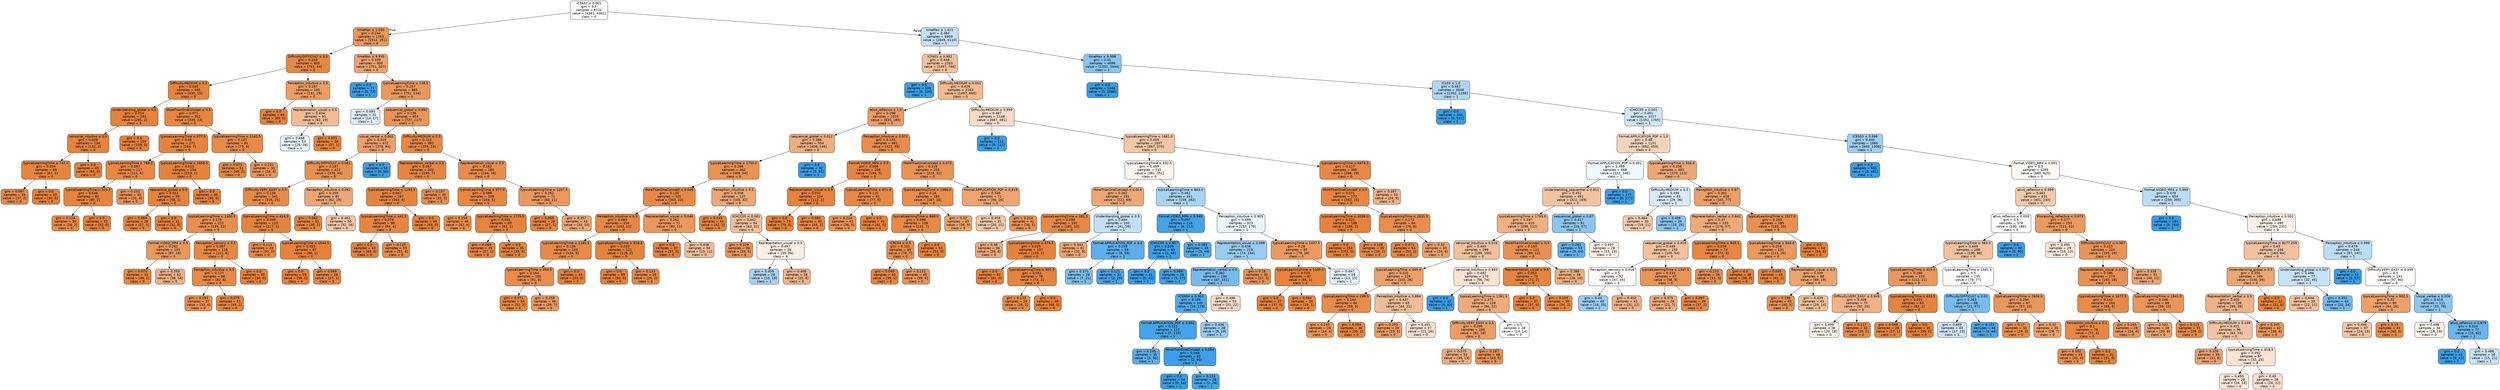 digraph Tree {
node [shape=box, style="filled, rounded", color="black", fontname=helvetica] ;
edge [fontname=helvetica] ;
0 [label=<ICFA02 &le; 0.001<br/>gini = 0.5<br/>samples = 8722<br/>value = [4361, 4361]<br/>class = 0>, fillcolor="#e5813900"] ;
1 [label=<timeMax &le; 1.032<br/>gini = 0.244<br/>samples = 1763<br/>value = [1512, 251]<br/>class = 0>, fillcolor="#e58139d5"] ;
0 -> 1 [labeldistance=2.5, labelangle=45, headlabel="True"] ;
2 [label=<Difficulty.DIFFICULT &le; 0.5<br/>gini = 0.103<br/>samples = 805<br/>value = [761, 44]<br/>class = 0>, fillcolor="#e58139f0"] ;
1 -> 2 ;
3 [label=<Difficulty.MEDIUM &le; 0.5<br/>gini = 0.045<br/>samples = 645<br/>value = [630, 15]<br/>class = 0>, fillcolor="#e58139f9"] ;
2 -> 3 ;
4 [label=<Understanding_global &le; 0.5<br/>gini = 0.014<br/>samples = 293<br/>value = [291, 2]<br/>class = 0>, fillcolor="#e58139fd"] ;
3 -> 4 ;
5 [label=<sensorial_intuitivo &le; 0.5<br/>gini = 0.029<br/>samples = 134<br/>value = [132, 2]<br/>class = 0>, fillcolor="#e58139fb"] ;
4 -> 5 ;
6 [label=<typicalLearningTime &le; 747.0<br/>gini = 0.056<br/>samples = 69<br/>value = [67, 2]<br/>class = 0>, fillcolor="#e58139f7"] ;
5 -> 6 ;
7 [label=<gini = 0.097<br/>samples = 39<br/>value = [37, 2]<br/>class = 0>, fillcolor="#e58139f1"] ;
6 -> 7 ;
8 [label=<gini = 0.0<br/>samples = 30<br/>value = [30, 0]<br/>class = 0>, fillcolor="#e58139ff"] ;
6 -> 8 ;
9 [label=<gini = 0.0<br/>samples = 65<br/>value = [65, 0]<br/>class = 0>, fillcolor="#e58139ff"] ;
5 -> 9 ;
10 [label=<gini = 0.0<br/>samples = 159<br/>value = [159, 0]<br/>class = 0>, fillcolor="#e58139ff"] ;
4 -> 10 ;
11 [label=<MoreThanOneConcept &le; 0.5<br/>gini = 0.071<br/>samples = 352<br/>value = [339, 13]<br/>class = 0>, fillcolor="#e58139f5"] ;
3 -> 11 ;
12 [label=<typicalLearningTime &le; 977.5<br/>gini = 0.05<br/>samples = 271<br/>value = [264, 7]<br/>class = 0>, fillcolor="#e58139f8"] ;
11 -> 12 ;
13 [label=<typicalLearningTime &le; 789.0<br/>gini = 0.097<br/>samples = 117<br/>value = [111, 6]<br/>class = 0>, fillcolor="#e58139f1"] ;
12 -> 13 ;
14 [label=<typicalLearningTime &le; 319.5<br/>gini = 0.048<br/>samples = 82<br/>value = [80, 2]<br/>class = 0>, fillcolor="#e58139f9"] ;
13 -> 14 ;
15 [label=<gini = 0.124<br/>samples = 30<br/>value = [28, 2]<br/>class = 0>, fillcolor="#e58139ed"] ;
14 -> 15 ;
16 [label=<gini = 0.0<br/>samples = 52<br/>value = [52, 0]<br/>class = 0>, fillcolor="#e58139ff"] ;
14 -> 16 ;
17 [label=<gini = 0.202<br/>samples = 35<br/>value = [31, 4]<br/>class = 0>, fillcolor="#e58139de"] ;
13 -> 17 ;
18 [label=<typicalLearningTime &le; 1659.5<br/>gini = 0.013<br/>samples = 154<br/>value = [153, 1]<br/>class = 0>, fillcolor="#e58139fd"] ;
12 -> 18 ;
19 [label=<sequencial_global &le; 0.5<br/>gini = 0.033<br/>samples = 59<br/>value = [58, 1]<br/>class = 0>, fillcolor="#e58139fb"] ;
18 -> 19 ;
20 [label=<gini = 0.069<br/>samples = 28<br/>value = [27, 1]<br/>class = 0>, fillcolor="#e58139f6"] ;
19 -> 20 ;
21 [label=<gini = 0.0<br/>samples = 31<br/>value = [31, 0]<br/>class = 0>, fillcolor="#e58139ff"] ;
19 -> 21 ;
22 [label=<gini = 0.0<br/>samples = 95<br/>value = [95, 0]<br/>class = 0>, fillcolor="#e58139ff"] ;
18 -> 22 ;
23 [label=<typicalLearningTime &le; 2162.5<br/>gini = 0.137<br/>samples = 81<br/>value = [75, 6]<br/>class = 0>, fillcolor="#e58139eb"] ;
11 -> 23 ;
24 [label=<gini = 0.075<br/>samples = 51<br/>value = [49, 2]<br/>class = 0>, fillcolor="#e58139f5"] ;
23 -> 24 ;
25 [label=<gini = 0.231<br/>samples = 30<br/>value = [26, 4]<br/>class = 0>, fillcolor="#e58139d8"] ;
23 -> 25 ;
26 [label=<Perception_intuitive &le; 0.5<br/>gini = 0.297<br/>samples = 160<br/>value = [131, 29]<br/>class = 0>, fillcolor="#e58139c7"] ;
2 -> 26 ;
27 [label=<gini = 0.0<br/>samples = 69<br/>value = [69, 0]<br/>class = 0>, fillcolor="#e58139ff"] ;
26 -> 27 ;
28 [label=<Representation_visual &le; 0.5<br/>gini = 0.434<br/>samples = 91<br/>value = [62, 29]<br/>class = 0>, fillcolor="#e5813988"] ;
26 -> 28 ;
29 [label=<gini = 0.498<br/>samples = 53<br/>value = [25, 28]<br/>class = 1>, fillcolor="#399de51b"] ;
28 -> 29 ;
30 [label=<gini = 0.051<br/>samples = 38<br/>value = [37, 1]<br/>class = 0>, fillcolor="#e58139f8"] ;
28 -> 30 ;
31 [label=<timeMax &le; 9.935<br/>gini = 0.339<br/>samples = 958<br/>value = [751, 207]<br/>class = 0>, fillcolor="#e58139b9"] ;
1 -> 31 ;
32 [label=<gini = 0.0<br/>samples = 73<br/>value = [0, 73]<br/>class = 1>, fillcolor="#399de5ff"] ;
31 -> 32 ;
33 [label=<typicalLearningTime &le; 138.5<br/>gini = 0.257<br/>samples = 885<br/>value = [751, 134]<br/>class = 0>, fillcolor="#e58139d2"] ;
31 -> 33 ;
34 [label=<gini = 0.495<br/>samples = 31<br/>value = [14, 17]<br/>class = 1>, fillcolor="#399de52d"] ;
33 -> 34 ;
35 [label=<sequencial_global &le; 0.992<br/>gini = 0.236<br/>samples = 854<br/>value = [737, 117]<br/>class = 0>, fillcolor="#e58139d7"] ;
33 -> 35 ;
36 [label=<visual_verbal &le; 0.002<br/>gini = 0.319<br/>samples = 472<br/>value = [378, 94]<br/>class = 0>, fillcolor="#e58139c0"] ;
35 -> 36 ;
37 [label=<Difficulty.DIFFICULT &le; 0.061<br/>gini = 0.187<br/>samples = 422<br/>value = [378, 44]<br/>class = 0>, fillcolor="#e58139e1"] ;
36 -> 37 ;
38 [label=<Difficulty.VERY_EASY &le; 0.5<br/>gini = 0.136<br/>samples = 341<br/>value = [316, 25]<br/>class = 0>, fillcolor="#e58139eb"] ;
37 -> 38 ;
39 [label=<typicalLearningTime &le; 1300.5<br/>gini = 0.179<br/>samples = 221<br/>value = [199, 22]<br/>class = 0>, fillcolor="#e58139e3"] ;
38 -> 39 ;
40 [label=<Format.VIDEO_MP4 &le; 0.5<br/>gini = 0.262<br/>samples = 103<br/>value = [87, 16]<br/>class = 0>, fillcolor="#e58139d0"] ;
39 -> 40 ;
41 [label=<gini = 0.075<br/>samples = 51<br/>value = [49, 2]<br/>class = 0>, fillcolor="#e58139f5"] ;
40 -> 41 ;
42 [label=<gini = 0.393<br/>samples = 52<br/>value = [38, 14]<br/>class = 0>, fillcolor="#e58139a1"] ;
40 -> 42 ;
43 [label=<Perception_sensory &le; 0.5<br/>gini = 0.097<br/>samples = 118<br/>value = [112, 6]<br/>class = 0>, fillcolor="#e58139f1"] ;
39 -> 43 ;
44 [label=<Perception_intuitive &le; 0.5<br/>gini = 0.127<br/>samples = 88<br/>value = [82, 6]<br/>class = 0>, fillcolor="#e58139ec"] ;
43 -> 44 ;
45 [label=<gini = 0.193<br/>samples = 37<br/>value = [33, 4]<br/>class = 0>, fillcolor="#e58139e0"] ;
44 -> 45 ;
46 [label=<gini = 0.075<br/>samples = 51<br/>value = [49, 2]<br/>class = 0>, fillcolor="#e58139f5"] ;
44 -> 46 ;
47 [label=<gini = 0.0<br/>samples = 30<br/>value = [30, 0]<br/>class = 0>, fillcolor="#e58139ff"] ;
43 -> 47 ;
48 [label=<typicalLearningTime &le; 414.5<br/>gini = 0.049<br/>samples = 120<br/>value = [117, 3]<br/>class = 0>, fillcolor="#e58139f8"] ;
38 -> 48 ;
49 [label=<gini = 0.114<br/>samples = 33<br/>value = [31, 2]<br/>class = 0>, fillcolor="#e58139ef"] ;
48 -> 49 ;
50 [label=<typicalLearningTime &le; 1644.5<br/>gini = 0.023<br/>samples = 87<br/>value = [86, 1]<br/>class = 0>, fillcolor="#e58139fc"] ;
48 -> 50 ;
51 [label=<gini = 0.0<br/>samples = 59<br/>value = [59, 0]<br/>class = 0>, fillcolor="#e58139ff"] ;
50 -> 51 ;
52 [label=<gini = 0.069<br/>samples = 28<br/>value = [27, 1]<br/>class = 0>, fillcolor="#e58139f6"] ;
50 -> 52 ;
53 [label=<Perception_intuitive &le; 0.061<br/>gini = 0.359<br/>samples = 81<br/>value = [62, 19]<br/>class = 0>, fillcolor="#e58139b1"] ;
37 -> 53 ;
54 [label=<gini = 0.062<br/>samples = 31<br/>value = [30, 1]<br/>class = 0>, fillcolor="#e58139f6"] ;
53 -> 54 ;
55 [label=<gini = 0.461<br/>samples = 50<br/>value = [32, 18]<br/>class = 0>, fillcolor="#e5813970"] ;
53 -> 55 ;
56 [label=<gini = 0.0<br/>samples = 50<br/>value = [0, 50]<br/>class = 1>, fillcolor="#399de5ff"] ;
36 -> 56 ;
57 [label=<Difficulty.MEDIUM &le; 0.5<br/>gini = 0.113<br/>samples = 382<br/>value = [359, 23]<br/>class = 0>, fillcolor="#e58139ef"] ;
35 -> 57 ;
58 [label=<Representation_verbal &le; 0.5<br/>gini = 0.067<br/>samples = 202<br/>value = [195, 7]<br/>class = 0>, fillcolor="#e58139f6"] ;
57 -> 58 ;
59 [label=<typicalLearningTime &le; 1292.5<br/>gini = 0.047<br/>samples = 167<br/>value = [163, 4]<br/>class = 0>, fillcolor="#e58139f9"] ;
58 -> 59 ;
60 [label=<typicalLearningTime &le; 441.5<br/>gini = 0.078<br/>samples = 98<br/>value = [94, 4]<br/>class = 0>, fillcolor="#e58139f4"] ;
59 -> 60 ;
61 [label=<gini = 0.0<br/>samples = 43<br/>value = [43, 0]<br/>class = 0>, fillcolor="#e58139ff"] ;
60 -> 61 ;
62 [label=<gini = 0.135<br/>samples = 55<br/>value = [51, 4]<br/>class = 0>, fillcolor="#e58139eb"] ;
60 -> 62 ;
63 [label=<gini = 0.0<br/>samples = 69<br/>value = [69, 0]<br/>class = 0>, fillcolor="#e58139ff"] ;
59 -> 63 ;
64 [label=<gini = 0.157<br/>samples = 35<br/>value = [32, 3]<br/>class = 0>, fillcolor="#e58139e7"] ;
58 -> 64 ;
65 [label=<Representation_visual &le; 0.5<br/>gini = 0.162<br/>samples = 180<br/>value = [164, 16]<br/>class = 0>, fillcolor="#e58139e6"] ;
57 -> 65 ;
66 [label=<typicalLearningTime &le; 977.5<br/>gini = 0.088<br/>samples = 109<br/>value = [104, 5]<br/>class = 0>, fillcolor="#e58139f3"] ;
65 -> 66 ;
67 [label=<gini = 0.159<br/>samples = 46<br/>value = [42, 4]<br/>class = 0>, fillcolor="#e58139e7"] ;
66 -> 67 ;
68 [label=<typicalLearningTime &le; 1775.0<br/>gini = 0.031<br/>samples = 63<br/>value = [62, 1]<br/>class = 0>, fillcolor="#e58139fb"] ;
66 -> 68 ;
69 [label=<gini = 0.069<br/>samples = 28<br/>value = [27, 1]<br/>class = 0>, fillcolor="#e58139f6"] ;
68 -> 69 ;
70 [label=<gini = 0.0<br/>samples = 35<br/>value = [35, 0]<br/>class = 0>, fillcolor="#e58139ff"] ;
68 -> 70 ;
71 [label=<typicalLearningTime &le; 1257.5<br/>gini = 0.262<br/>samples = 71<br/>value = [60, 11]<br/>class = 0>, fillcolor="#e58139d0"] ;
65 -> 71 ;
72 [label=<gini = 0.069<br/>samples = 28<br/>value = [27, 1]<br/>class = 0>, fillcolor="#e58139f6"] ;
71 -> 72 ;
73 [label=<gini = 0.357<br/>samples = 43<br/>value = [33, 10]<br/>class = 0>, fillcolor="#e58139b2"] ;
71 -> 73 ;
74 [label=<timeMax &le; 1.021<br/>gini = 0.484<br/>samples = 6959<br/>value = [2849, 4110]<br/>class = 1>, fillcolor="#399de54e"] ;
0 -> 74 [labeldistance=2.5, labelangle=-45, headlabel="False"] ;
75 [label=<ICFA01 &le; 0.992<br/>gini = 0.448<br/>samples = 2263<br/>value = [1497, 766]<br/>class = 0>, fillcolor="#e581397d"] ;
74 -> 75 ;
76 [label=<gini = 0.0<br/>samples = 100<br/>value = [0, 100]<br/>class = 1>, fillcolor="#399de5ff"] ;
75 -> 76 ;
77 [label=<Difficulty.MEDIUM &le; 0.001<br/>gini = 0.426<br/>samples = 2163<br/>value = [1497, 666]<br/>class = 0>, fillcolor="#e581398e"] ;
75 -> 77 ;
78 [label=<ativo_reflexivo &le; 1.0<br/>gini = 0.298<br/>samples = 1015<br/>value = [830, 185]<br/>class = 0>, fillcolor="#e58139c6"] ;
77 -> 78 ;
79 [label=<sequencial_global &le; 0.012<br/>gini = 0.388<br/>samples = 554<br/>value = [408, 146]<br/>class = 0>, fillcolor="#e58139a4"] ;
78 -> 79 ;
80 [label=<typicalLearningTime &le; 1755.0<br/>gini = 0.206<br/>samples = 462<br/>value = [408, 54]<br/>class = 0>, fillcolor="#e58139dd"] ;
79 -> 80 ;
81 [label=<MoreThanOneConcept &le; 0.046<br/>gini = 0.126<br/>samples = 325<br/>value = [303, 22]<br/>class = 0>, fillcolor="#e58139ec"] ;
80 -> 81 ;
82 [label=<Perception_intuitive &le; 0.5<br/>gini = 0.083<br/>samples = 254<br/>value = [243, 11]<br/>class = 0>, fillcolor="#e58139f3"] ;
81 -> 82 ;
83 [label=<typicalLearningTime &le; 1182.5<br/>gini = 0.126<br/>samples = 133<br/>value = [124, 9]<br/>class = 0>, fillcolor="#e58139ec"] ;
82 -> 83 ;
84 [label=<typicalLearningTime &le; 494.5<br/>gini = 0.164<br/>samples = 100<br/>value = [91, 9]<br/>class = 0>, fillcolor="#e58139e6"] ;
83 -> 84 ;
85 [label=<gini = 0.071<br/>samples = 54<br/>value = [52, 2]<br/>class = 0>, fillcolor="#e58139f5"] ;
84 -> 85 ;
86 [label=<gini = 0.258<br/>samples = 46<br/>value = [39, 7]<br/>class = 0>, fillcolor="#e58139d1"] ;
84 -> 86 ;
87 [label=<gini = 0.0<br/>samples = 33<br/>value = [33, 0]<br/>class = 0>, fillcolor="#e58139ff"] ;
83 -> 87 ;
88 [label=<typicalLearningTime &le; 918.0<br/>gini = 0.033<br/>samples = 121<br/>value = [119, 2]<br/>class = 0>, fillcolor="#e58139fb"] ;
82 -> 88 ;
89 [label=<gini = 0.0<br/>samples = 93<br/>value = [93, 0]<br/>class = 0>, fillcolor="#e58139ff"] ;
88 -> 89 ;
90 [label=<gini = 0.133<br/>samples = 28<br/>value = [26, 2]<br/>class = 0>, fillcolor="#e58139eb"] ;
88 -> 90 ;
91 [label=<Representation_visual &le; 0.046<br/>gini = 0.262<br/>samples = 71<br/>value = [60, 11]<br/>class = 0>, fillcolor="#e58139d0"] ;
81 -> 91 ;
92 [label=<gini = 0.0<br/>samples = 37<br/>value = [37, 0]<br/>class = 0>, fillcolor="#e58139ff"] ;
91 -> 92 ;
93 [label=<gini = 0.438<br/>samples = 34<br/>value = [23, 11]<br/>class = 0>, fillcolor="#e5813985"] ;
91 -> 93 ;
94 [label=<Perception_intuitive &le; 0.5<br/>gini = 0.358<br/>samples = 137<br/>value = [105, 32]<br/>class = 0>, fillcolor="#e58139b1"] ;
80 -> 94 ;
95 [label=<gini = 0.045<br/>samples = 43<br/>value = [42, 1]<br/>class = 0>, fillcolor="#e58139f9"] ;
94 -> 95 ;
96 [label=<ICHCC05 &le; 0.081<br/>gini = 0.442<br/>samples = 94<br/>value = [63, 31]<br/>class = 0>, fillcolor="#e5813982"] ;
94 -> 96 ;
97 [label=<gini = 0.229<br/>samples = 38<br/>value = [33, 5]<br/>class = 0>, fillcolor="#e58139d8"] ;
96 -> 97 ;
98 [label=<Representation_visual &le; 0.5<br/>gini = 0.497<br/>samples = 56<br/>value = [30, 26]<br/>class = 0>, fillcolor="#e5813922"] ;
96 -> 98 ;
99 [label=<gini = 0.459<br/>samples = 28<br/>value = [10, 18]<br/>class = 1>, fillcolor="#399de571"] ;
98 -> 99 ;
100 [label=<gini = 0.408<br/>samples = 28<br/>value = [20, 8]<br/>class = 0>, fillcolor="#e5813999"] ;
98 -> 100 ;
101 [label=<gini = 0.0<br/>samples = 92<br/>value = [0, 92]<br/>class = 1>, fillcolor="#399de5ff"] ;
79 -> 101 ;
102 [label=<Perception_intuitive &le; 0.072<br/>gini = 0.155<br/>samples = 461<br/>value = [422, 39]<br/>class = 0>, fillcolor="#e58139e7"] ;
78 -> 102 ;
103 [label=<Format.VIDEO_MP4 &le; 0.5<br/>gini = 0.066<br/>samples = 206<br/>value = [199, 7]<br/>class = 0>, fillcolor="#e58139f6"] ;
102 -> 103 ;
104 [label=<Representation_visual &le; 0.5<br/>gini = 0.032<br/>samples = 124<br/>value = [122, 2]<br/>class = 0>, fillcolor="#e58139fb"] ;
103 -> 104 ;
105 [label=<gini = 0.0<br/>samples = 79<br/>value = [79, 0]<br/>class = 0>, fillcolor="#e58139ff"] ;
104 -> 105 ;
106 [label=<gini = 0.085<br/>samples = 45<br/>value = [43, 2]<br/>class = 0>, fillcolor="#e58139f3"] ;
104 -> 106 ;
107 [label=<typicalLearningTime &le; 871.0<br/>gini = 0.115<br/>samples = 82<br/>value = [77, 5]<br/>class = 0>, fillcolor="#e58139ee"] ;
103 -> 107 ;
108 [label=<gini = 0.214<br/>samples = 41<br/>value = [36, 5]<br/>class = 0>, fillcolor="#e58139dc"] ;
107 -> 108 ;
109 [label=<gini = 0.0<br/>samples = 41<br/>value = [41, 0]<br/>class = 0>, fillcolor="#e58139ff"] ;
107 -> 109 ;
110 [label=<MoreThanOneConcept &le; 0.072<br/>gini = 0.219<br/>samples = 255<br/>value = [223, 32]<br/>class = 0>, fillcolor="#e58139da"] ;
102 -> 110 ;
111 [label=<typicalLearningTime &le; 1996.0<br/>gini = 0.16<br/>samples = 183<br/>value = [167, 16]<br/>class = 0>, fillcolor="#e58139e7"] ;
110 -> 111 ;
112 [label=<typicalLearningTime &le; 868.0<br/>gini = 0.096<br/>samples = 138<br/>value = [131, 7]<br/>class = 0>, fillcolor="#e58139f1"] ;
111 -> 112 ;
113 [label=<ICRC04 &le; 0.5<br/>gini = 0.151<br/>samples = 85<br/>value = [78, 7]<br/>class = 0>, fillcolor="#e58139e8"] ;
112 -> 113 ;
114 [label=<gini = 0.049<br/>samples = 40<br/>value = [39, 1]<br/>class = 0>, fillcolor="#e58139f8"] ;
113 -> 114 ;
115 [label=<gini = 0.231<br/>samples = 45<br/>value = [39, 6]<br/>class = 0>, fillcolor="#e58139d8"] ;
113 -> 115 ;
116 [label=<gini = 0.0<br/>samples = 53<br/>value = [53, 0]<br/>class = 0>, fillcolor="#e58139ff"] ;
112 -> 116 ;
117 [label=<gini = 0.32<br/>samples = 45<br/>value = [36, 9]<br/>class = 0>, fillcolor="#e58139bf"] ;
111 -> 117 ;
118 [label=<Format.APPLICATION_PDF &le; 0.819<br/>gini = 0.346<br/>samples = 72<br/>value = [56, 16]<br/>class = 0>, fillcolor="#e58139b6"] ;
110 -> 118 ;
119 [label=<gini = 0.458<br/>samples = 31<br/>value = [20, 11]<br/>class = 0>, fillcolor="#e5813973"] ;
118 -> 119 ;
120 [label=<gini = 0.214<br/>samples = 41<br/>value = [36, 5]<br/>class = 0>, fillcolor="#e58139dc"] ;
118 -> 120 ;
121 [label=<Difficulty.MEDIUM &le; 0.999<br/>gini = 0.487<br/>samples = 1148<br/>value = [667, 481]<br/>class = 0>, fillcolor="#e5813947"] ;
77 -> 121 ;
122 [label=<gini = 0.0<br/>samples = 111<br/>value = [0, 111]<br/>class = 1>, fillcolor="#399de5ff"] ;
121 -> 122 ;
123 [label=<typicalLearningTime &le; 1681.0<br/>gini = 0.459<br/>samples = 1037<br/>value = [667, 370]<br/>class = 0>, fillcolor="#e5813972"] ;
121 -> 123 ;
124 [label=<typicalLearningTime &le; 832.5<br/>gini = 0.499<br/>samples = 732<br/>value = [381, 351]<br/>class = 0>, fillcolor="#e5813914"] ;
123 -> 124 ;
125 [label=<MoreThanOneConcept &le; 0.014<br/>gini = 0.362<br/>samples = 291<br/>value = [222, 69]<br/>class = 0>, fillcolor="#e58139b0"] ;
124 -> 125 ;
126 [label=<typicalLearningTime &le; 181.5<br/>gini = 0.099<br/>samples = 191<br/>value = [181, 10]<br/>class = 0>, fillcolor="#e58139f1"] ;
125 -> 126 ;
127 [label=<gini = 0.36<br/>samples = 34<br/>value = [26, 8]<br/>class = 0>, fillcolor="#e58139b1"] ;
126 -> 127 ;
128 [label=<typicalLearningTime &le; 479.5<br/>gini = 0.025<br/>samples = 157<br/>value = [155, 2]<br/>class = 0>, fillcolor="#e58139fc"] ;
126 -> 128 ;
129 [label=<gini = 0.0<br/>samples = 81<br/>value = [81, 0]<br/>class = 0>, fillcolor="#e58139ff"] ;
128 -> 129 ;
130 [label=<typicalLearningTime &le; 602.5<br/>gini = 0.051<br/>samples = 76<br/>value = [74, 2]<br/>class = 0>, fillcolor="#e58139f8"] ;
128 -> 130 ;
131 [label=<gini = 0.133<br/>samples = 28<br/>value = [26, 2]<br/>class = 0>, fillcolor="#e58139eb"] ;
130 -> 131 ;
132 [label=<gini = 0.0<br/>samples = 48<br/>value = [48, 0]<br/>class = 0>, fillcolor="#e58139ff"] ;
130 -> 132 ;
133 [label=<Understanding_global &le; 0.5<br/>gini = 0.484<br/>samples = 100<br/>value = [41, 59]<br/>class = 1>, fillcolor="#399de54e"] ;
125 -> 133 ;
134 [label=<gini = 0.343<br/>samples = 41<br/>value = [32, 9]<br/>class = 0>, fillcolor="#e58139b7"] ;
133 -> 134 ;
135 [label=<Format.APPLICATION_PDF &le; 0.5<br/>gini = 0.259<br/>samples = 59<br/>value = [9, 50]<br/>class = 1>, fillcolor="#399de5d1"] ;
133 -> 135 ;
136 [label=<gini = 0.375<br/>samples = 28<br/>value = [7, 21]<br/>class = 1>, fillcolor="#399de5aa"] ;
135 -> 136 ;
137 [label=<gini = 0.121<br/>samples = 31<br/>value = [2, 29]<br/>class = 1>, fillcolor="#399de5ed"] ;
135 -> 137 ;
138 [label=<typicalLearningTime &le; 884.0<br/>gini = 0.461<br/>samples = 441<br/>value = [159, 282]<br/>class = 1>, fillcolor="#399de56f"] ;
124 -> 138 ;
139 [label=<Format.VIDEO_MP4 &le; 0.949<br/>gini = 0.097<br/>samples = 118<br/>value = [6, 112]<br/>class = 1>, fillcolor="#399de5f1"] ;
138 -> 139 ;
140 [label=<ICHCC05 &le; 0.957<br/>gini = 0.029<br/>samples = 69<br/>value = [1, 68]<br/>class = 1>, fillcolor="#399de5fb"] ;
139 -> 140 ;
141 [label=<gini = 0.0<br/>samples = 41<br/>value = [0, 41]<br/>class = 1>, fillcolor="#399de5ff"] ;
140 -> 141 ;
142 [label=<gini = 0.069<br/>samples = 28<br/>value = [1, 27]<br/>class = 1>, fillcolor="#399de5f6"] ;
140 -> 142 ;
143 [label=<gini = 0.183<br/>samples = 49<br/>value = [5, 44]<br/>class = 1>, fillcolor="#399de5e2"] ;
139 -> 143 ;
144 [label=<Perception_intuitive &le; 0.905<br/>gini = 0.499<br/>samples = 323<br/>value = [153, 170]<br/>class = 1>, fillcolor="#399de519"] ;
138 -> 144 ;
145 [label=<Representation_visual &le; 0.998<br/>gini = 0.438<br/>samples = 228<br/>value = [74, 154]<br/>class = 1>, fillcolor="#399de584"] ;
144 -> 145 ;
146 [label=<Representation_verbal &le; 0.5<br/>gini = 0.362<br/>samples = 198<br/>value = [47, 151]<br/>class = 1>, fillcolor="#399de5b0"] ;
145 -> 146 ;
147 [label=<ICSN04 &le; 0.901<br/>gini = 0.196<br/>samples = 145<br/>value = [16, 129]<br/>class = 1>, fillcolor="#399de5df"] ;
146 -> 147 ;
148 [label=<Format.APPLICATION_PDF &le; 0.002<br/>gini = 0.112<br/>samples = 117<br/>value = [7, 110]<br/>class = 1>, fillcolor="#399de5ef"] ;
147 -> 148 ;
149 [label=<gini = 0.245<br/>samples = 35<br/>value = [5, 30]<br/>class = 1>, fillcolor="#399de5d4"] ;
148 -> 149 ;
150 [label=<MoreThanOneConcept &le; 0.054<br/>gini = 0.048<br/>samples = 82<br/>value = [2, 80]<br/>class = 1>, fillcolor="#399de5f9"] ;
148 -> 150 ;
151 [label=<gini = 0.0<br/>samples = 54<br/>value = [0, 54]<br/>class = 1>, fillcolor="#399de5ff"] ;
150 -> 151 ;
152 [label=<gini = 0.133<br/>samples = 28<br/>value = [2, 26]<br/>class = 1>, fillcolor="#399de5eb"] ;
150 -> 152 ;
153 [label=<gini = 0.436<br/>samples = 28<br/>value = [9, 19]<br/>class = 1>, fillcolor="#399de586"] ;
147 -> 153 ;
154 [label=<gini = 0.486<br/>samples = 53<br/>value = [31, 22]<br/>class = 0>, fillcolor="#e581394a"] ;
146 -> 154 ;
155 [label=<gini = 0.18<br/>samples = 30<br/>value = [27, 3]<br/>class = 0>, fillcolor="#e58139e3"] ;
145 -> 155 ;
156 [label=<typicalLearningTime &le; 1437.5<br/>gini = 0.28<br/>samples = 95<br/>value = [79, 16]<br/>class = 0>, fillcolor="#e58139cb"] ;
144 -> 156 ;
157 [label=<typicalLearningTime &le; 1105.0<br/>gini = 0.029<br/>samples = 67<br/>value = [66, 1]<br/>class = 0>, fillcolor="#e58139fb"] ;
156 -> 157 ;
158 [label=<gini = 0.0<br/>samples = 37<br/>value = [37, 0]<br/>class = 0>, fillcolor="#e58139ff"] ;
157 -> 158 ;
159 [label=<gini = 0.064<br/>samples = 30<br/>value = [29, 1]<br/>class = 0>, fillcolor="#e58139f6"] ;
157 -> 159 ;
160 [label=<gini = 0.497<br/>samples = 28<br/>value = [13, 15]<br/>class = 1>, fillcolor="#399de522"] ;
156 -> 160 ;
161 [label=<typicalLearningTime &le; 6478.5<br/>gini = 0.117<br/>samples = 305<br/>value = [286, 19]<br/>class = 0>, fillcolor="#e58139ee"] ;
123 -> 161 ;
162 [label=<MoreThanOneConcept &le; 0.5<br/>gini = 0.071<br/>samples = 272<br/>value = [262, 10]<br/>class = 0>, fillcolor="#e58139f5"] ;
161 -> 162 ;
163 [label=<typicalLearningTime &le; 4038.0<br/>gini = 0.021<br/>samples = 188<br/>value = [186, 2]<br/>class = 0>, fillcolor="#e58139fc"] ;
162 -> 163 ;
164 [label=<gini = 0.0<br/>samples = 153<br/>value = [153, 0]<br/>class = 0>, fillcolor="#e58139ff"] ;
163 -> 164 ;
165 [label=<gini = 0.108<br/>samples = 35<br/>value = [33, 2]<br/>class = 0>, fillcolor="#e58139f0"] ;
163 -> 165 ;
166 [label=<typicalLearningTime &le; 2831.5<br/>gini = 0.172<br/>samples = 84<br/>value = [76, 8]<br/>class = 0>, fillcolor="#e58139e4"] ;
162 -> 166 ;
167 [label=<gini = 0.071<br/>samples = 54<br/>value = [52, 2]<br/>class = 0>, fillcolor="#e58139f5"] ;
166 -> 167 ;
168 [label=<gini = 0.32<br/>samples = 30<br/>value = [24, 6]<br/>class = 0>, fillcolor="#e58139bf"] ;
166 -> 168 ;
169 [label=<gini = 0.397<br/>samples = 33<br/>value = [24, 9]<br/>class = 0>, fillcolor="#e581399f"] ;
161 -> 169 ;
170 [label=<timeMax &le; 9.998<br/>gini = 0.41<br/>samples = 4696<br/>value = [1352, 3344]<br/>class = 1>, fillcolor="#399de598"] ;
74 -> 170 ;
171 [label=<gini = 0.0<br/>samples = 1048<br/>value = [0, 1048]<br/>class = 1>, fillcolor="#399de5ff"] ;
170 -> 171 ;
172 [label=<ICL03 &le; 1.0<br/>gini = 0.467<br/>samples = 3648<br/>value = [1352, 2296]<br/>class = 1>, fillcolor="#399de569"] ;
170 -> 172 ;
173 [label=<gini = 0.0<br/>samples = 531<br/>value = [0, 531]<br/>class = 1>, fillcolor="#399de5ff"] ;
172 -> 173 ;
174 [label=<ICHCC05 &le; 0.001<br/>gini = 0.491<br/>samples = 3117<br/>value = [1352, 1765]<br/>class = 1>, fillcolor="#399de53c"] ;
172 -> 174 ;
175 [label=<Format.APPLICATION_PDF &le; 1.0<br/>gini = 0.48<br/>samples = 1151<br/>value = [692, 459]<br/>class = 0>, fillcolor="#e5813956"] ;
174 -> 175 ;
176 [label=<Format.APPLICATION_PDF &le; 0.001<br/>gini = 0.499<br/>samples = 668<br/>value = [322, 346]<br/>class = 1>, fillcolor="#399de512"] ;
175 -> 176 ;
177 [label=<Understanding_sequential &le; 0.011<br/>gini = 0.451<br/>samples = 491<br/>value = [322, 169]<br/>class = 0>, fillcolor="#e5813979"] ;
176 -> 177 ;
178 [label=<typicalLearningTime &le; 1793.0<br/>gini = 0.397<br/>samples = 410<br/>value = [298, 112]<br/>class = 0>, fillcolor="#e581399f"] ;
177 -> 178 ;
179 [label=<sensorial_intuitivo &le; 0.016<br/>gini = 0.445<br/>samples = 299<br/>value = [199, 100]<br/>class = 0>, fillcolor="#e581397f"] ;
178 -> 179 ;
180 [label=<typicalLearningTime &le; 645.0<br/>gini = 0.322<br/>samples = 129<br/>value = [103, 26]<br/>class = 0>, fillcolor="#e58139bf"] ;
179 -> 180 ;
181 [label=<typicalLearningTime &le; 299.5<br/>gini = 0.144<br/>samples = 64<br/>value = [59, 5]<br/>class = 0>, fillcolor="#e58139e9"] ;
180 -> 181 ;
182 [label=<gini = 0.245<br/>samples = 28<br/>value = [24, 4]<br/>class = 0>, fillcolor="#e58139d4"] ;
181 -> 182 ;
183 [label=<gini = 0.054<br/>samples = 36<br/>value = [35, 1]<br/>class = 0>, fillcolor="#e58139f8"] ;
181 -> 183 ;
184 [label=<Perception_intuitive &le; 0.884<br/>gini = 0.437<br/>samples = 65<br/>value = [44, 21]<br/>class = 0>, fillcolor="#e5813985"] ;
180 -> 184 ;
185 [label=<gini = 0.293<br/>samples = 28<br/>value = [23, 5]<br/>class = 0>, fillcolor="#e58139c8"] ;
184 -> 185 ;
186 [label=<gini = 0.491<br/>samples = 37<br/>value = [21, 16]<br/>class = 0>, fillcolor="#e581393d"] ;
184 -> 186 ;
187 [label=<sensorial_intuitivo &le; 0.993<br/>gini = 0.492<br/>samples = 170<br/>value = [96, 74]<br/>class = 0>, fillcolor="#e581393a"] ;
179 -> 187 ;
188 [label=<gini = 0.0<br/>samples = 42<br/>value = [0, 42]<br/>class = 1>, fillcolor="#399de5ff"] ;
187 -> 188 ;
189 [label=<typicalLearningTime &le; 1261.5<br/>gini = 0.375<br/>samples = 128<br/>value = [96, 32]<br/>class = 0>, fillcolor="#e58139aa"] ;
187 -> 189 ;
190 [label=<Difficulty.VERY_EASY &le; 0.5<br/>gini = 0.295<br/>samples = 100<br/>value = [82, 18]<br/>class = 0>, fillcolor="#e58139c7"] ;
189 -> 190 ;
191 [label=<gini = 0.375<br/>samples = 52<br/>value = [39, 13]<br/>class = 0>, fillcolor="#e58139aa"] ;
190 -> 191 ;
192 [label=<gini = 0.187<br/>samples = 48<br/>value = [43, 5]<br/>class = 0>, fillcolor="#e58139e1"] ;
190 -> 192 ;
193 [label=<gini = 0.5<br/>samples = 28<br/>value = [14, 14]<br/>class = 0>, fillcolor="#e5813900"] ;
189 -> 193 ;
194 [label=<MoreThanOneConcept &le; 0.5<br/>gini = 0.193<br/>samples = 111<br/>value = [99, 12]<br/>class = 0>, fillcolor="#e58139e0"] ;
178 -> 194 ;
195 [label=<Representation_visual &le; 0.5<br/>gini = 0.053<br/>samples = 73<br/>value = [71, 2]<br/>class = 0>, fillcolor="#e58139f8"] ;
194 -> 195 ;
196 [label=<gini = 0.0<br/>samples = 37<br/>value = [37, 0]<br/>class = 0>, fillcolor="#e58139ff"] ;
195 -> 196 ;
197 [label=<gini = 0.105<br/>samples = 36<br/>value = [34, 2]<br/>class = 0>, fillcolor="#e58139f0"] ;
195 -> 197 ;
198 [label=<gini = 0.388<br/>samples = 38<br/>value = [28, 10]<br/>class = 0>, fillcolor="#e58139a4"] ;
194 -> 198 ;
199 [label=<sequencial_global &le; 0.87<br/>gini = 0.417<br/>samples = 81<br/>value = [24, 57]<br/>class = 1>, fillcolor="#399de594"] ;
177 -> 199 ;
200 [label=<gini = 0.282<br/>samples = 53<br/>value = [9, 44]<br/>class = 1>, fillcolor="#399de5cb"] ;
199 -> 200 ;
201 [label=<gini = 0.497<br/>samples = 28<br/>value = [15, 13]<br/>class = 0>, fillcolor="#e5813922"] ;
199 -> 201 ;
202 [label=<gini = 0.0<br/>samples = 177<br/>value = [0, 177]<br/>class = 1>, fillcolor="#399de5ff"] ;
176 -> 202 ;
203 [label=<typicalLearningTime &le; 356.0<br/>gini = 0.358<br/>samples = 483<br/>value = [370, 113]<br/>class = 0>, fillcolor="#e58139b1"] ;
175 -> 203 ;
204 [label=<Difficulty.MEDIUM &le; 0.5<br/>gini = 0.494<br/>samples = 65<br/>value = [29, 36]<br/>class = 1>, fillcolor="#399de532"] ;
203 -> 204 ;
205 [label=<gini = 0.464<br/>samples = 30<br/>value = [19, 11]<br/>class = 0>, fillcolor="#e581396b"] ;
204 -> 205 ;
206 [label=<gini = 0.408<br/>samples = 35<br/>value = [10, 25]<br/>class = 1>, fillcolor="#399de599"] ;
204 -> 206 ;
207 [label=<Perception_intuitive &le; 0.97<br/>gini = 0.301<br/>samples = 418<br/>value = [341, 77]<br/>class = 0>, fillcolor="#e58139c5"] ;
203 -> 207 ;
208 [label=<Representation_verbal &le; 0.842<br/>gini = 0.37<br/>samples = 233<br/>value = [176, 57]<br/>class = 0>, fillcolor="#e58139ac"] ;
207 -> 208 ;
209 [label=<sequencial_global &le; 0.916<br/>gini = 0.449<br/>samples = 159<br/>value = [105, 54]<br/>class = 0>, fillcolor="#e581397c"] ;
208 -> 209 ;
210 [label=<Perception_sensory &le; 0.916<br/>gini = 0.5<br/>samples = 92<br/>value = [47, 45]<br/>class = 0>, fillcolor="#e581390b"] ;
209 -> 210 ;
211 [label=<gini = 0.44<br/>samples = 49<br/>value = [16, 33]<br/>class = 1>, fillcolor="#399de583"] ;
210 -> 211 ;
212 [label=<gini = 0.402<br/>samples = 43<br/>value = [31, 12]<br/>class = 0>, fillcolor="#e581399c"] ;
210 -> 212 ;
213 [label=<typicalLearningTime &le; 1347.5<br/>gini = 0.233<br/>samples = 67<br/>value = [58, 9]<br/>class = 0>, fillcolor="#e58139d7"] ;
209 -> 213 ;
214 [label=<gini = 0.375<br/>samples = 28<br/>value = [21, 7]<br/>class = 0>, fillcolor="#e58139aa"] ;
213 -> 214 ;
215 [label=<gini = 0.097<br/>samples = 39<br/>value = [37, 2]<br/>class = 0>, fillcolor="#e58139f1"] ;
213 -> 215 ;
216 [label=<typicalLearningTime &le; 945.5<br/>gini = 0.078<br/>samples = 74<br/>value = [71, 3]<br/>class = 0>, fillcolor="#e58139f4"] ;
208 -> 216 ;
217 [label=<gini = 0.153<br/>samples = 36<br/>value = [33, 3]<br/>class = 0>, fillcolor="#e58139e8"] ;
216 -> 217 ;
218 [label=<gini = 0.0<br/>samples = 38<br/>value = [38, 0]<br/>class = 0>, fillcolor="#e58139ff"] ;
216 -> 218 ;
219 [label=<typicalLearningTime &le; 1927.0<br/>gini = 0.193<br/>samples = 185<br/>value = [165, 20]<br/>class = 0>, fillcolor="#e58139e0"] ;
207 -> 219 ;
220 [label=<typicalLearningTime &le; 844.0<br/>gini = 0.259<br/>samples = 131<br/>value = [111, 20]<br/>class = 0>, fillcolor="#e58139d1"] ;
219 -> 220 ;
221 [label=<gini = 0.045<br/>samples = 43<br/>value = [42, 1]<br/>class = 0>, fillcolor="#e58139f9"] ;
220 -> 221 ;
222 [label=<Representation_visual &le; 0.5<br/>gini = 0.339<br/>samples = 88<br/>value = [69, 19]<br/>class = 0>, fillcolor="#e58139b9"] ;
220 -> 222 ;
223 [label=<gini = 0.198<br/>samples = 45<br/>value = [40, 5]<br/>class = 0>, fillcolor="#e58139df"] ;
222 -> 223 ;
224 [label=<gini = 0.439<br/>samples = 43<br/>value = [29, 14]<br/>class = 0>, fillcolor="#e5813984"] ;
222 -> 224 ;
225 [label=<gini = 0.0<br/>samples = 54<br/>value = [54, 0]<br/>class = 0>, fillcolor="#e58139ff"] ;
219 -> 225 ;
226 [label=<ICES03 &le; 0.998<br/>gini = 0.446<br/>samples = 1966<br/>value = [660, 1306]<br/>class = 1>, fillcolor="#399de57e"] ;
174 -> 226 ;
227 [label=<gini = 0.0<br/>samples = 681<br/>value = [0, 681]<br/>class = 1>, fillcolor="#399de5ff"] ;
226 -> 227 ;
228 [label=<Format.VIDEO_MP4 &le; 0.001<br/>gini = 0.5<br/>samples = 1285<br/>value = [660, 625]<br/>class = 0>, fillcolor="#e581390e"] ;
226 -> 228 ;
229 [label=<ativo_reflexivo &le; 0.999<br/>gini = 0.463<br/>samples = 631<br/>value = [401, 230]<br/>class = 0>, fillcolor="#e581396d"] ;
228 -> 229 ;
230 [label=<ativo_reflexivo &le; 0.009<br/>gini = 0.5<br/>samples = 378<br/>value = [190, 188]<br/>class = 0>, fillcolor="#e5813903"] ;
229 -> 230 ;
231 [label=<typicalLearningTime &le; 983.0<br/>gini = 0.449<br/>samples = 288<br/>value = [190, 98]<br/>class = 0>, fillcolor="#e581397b"] ;
230 -> 231 ;
232 [label=<typicalLearningTime &le; 425.5<br/>gini = 0.266<br/>samples = 133<br/>value = [112, 21]<br/>class = 0>, fillcolor="#e58139cf"] ;
231 -> 232 ;
233 [label=<Difficulty.VERY_EASY &le; 0.945<br/>gini = 0.408<br/>samples = 70<br/>value = [50, 20]<br/>class = 0>, fillcolor="#e5813999"] ;
232 -> 233 ;
234 [label=<gini = 0.499<br/>samples = 38<br/>value = [20, 18]<br/>class = 0>, fillcolor="#e5813919"] ;
233 -> 234 ;
235 [label=<gini = 0.117<br/>samples = 32<br/>value = [30, 2]<br/>class = 0>, fillcolor="#e58139ee"] ;
233 -> 235 ;
236 [label=<typicalLearningTime &le; 633.5<br/>gini = 0.031<br/>samples = 63<br/>value = [62, 1]<br/>class = 0>, fillcolor="#e58139fb"] ;
232 -> 236 ;
237 [label=<gini = 0.069<br/>samples = 28<br/>value = [27, 1]<br/>class = 0>, fillcolor="#e58139f6"] ;
236 -> 237 ;
238 [label=<gini = 0.0<br/>samples = 35<br/>value = [35, 0]<br/>class = 0>, fillcolor="#e58139ff"] ;
236 -> 238 ;
239 [label=<typicalLearningTime &le; 1581.5<br/>gini = 0.5<br/>samples = 155<br/>value = [78, 77]<br/>class = 0>, fillcolor="#e5813903"] ;
231 -> 239 ;
240 [label=<Difficulty.DIFFICULT &le; 0.01<br/>gini = 0.363<br/>samples = 88<br/>value = [21, 67]<br/>class = 1>, fillcolor="#399de5af"] ;
239 -> 240 ;
241 [label=<gini = 0.489<br/>samples = 40<br/>value = [17, 23]<br/>class = 1>, fillcolor="#399de543"] ;
240 -> 241 ;
242 [label=<gini = 0.153<br/>samples = 48<br/>value = [4, 44]<br/>class = 1>, fillcolor="#399de5e8"] ;
240 -> 242 ;
243 [label=<typicalLearningTime &le; 2606.0<br/>gini = 0.254<br/>samples = 67<br/>value = [57, 10]<br/>class = 0>, fillcolor="#e58139d2"] ;
239 -> 243 ;
244 [label=<gini = 0.17<br/>samples = 32<br/>value = [29, 3]<br/>class = 0>, fillcolor="#e58139e5"] ;
243 -> 244 ;
245 [label=<gini = 0.32<br/>samples = 35<br/>value = [28, 7]<br/>class = 0>, fillcolor="#e58139bf"] ;
243 -> 245 ;
246 [label=<gini = 0.0<br/>samples = 90<br/>value = [0, 90]<br/>class = 1>, fillcolor="#399de5ff"] ;
230 -> 246 ;
247 [label=<Processing_reflective &le; 0.973<br/>gini = 0.277<br/>samples = 253<br/>value = [211, 42]<br/>class = 0>, fillcolor="#e58139cc"] ;
229 -> 247 ;
248 [label=<gini = 0.495<br/>samples = 29<br/>value = [16, 13]<br/>class = 0>, fillcolor="#e5813930"] ;
247 -> 248 ;
249 [label=<Difficulty.DIFFICULT &le; 0.307<br/>gini = 0.225<br/>samples = 224<br/>value = [195, 29]<br/>class = 0>, fillcolor="#e58139d9"] ;
247 -> 249 ;
250 [label=<Representation_visual &le; 0.02<br/>gini = 0.186<br/>samples = 173<br/>value = [155, 18]<br/>class = 0>, fillcolor="#e58139e1"] ;
249 -> 250 ;
251 [label=<typicalLearningTime &le; 1677.5<br/>gini = 0.142<br/>samples = 104<br/>value = [96, 8]<br/>class = 0>, fillcolor="#e58139ea"] ;
250 -> 251 ;
252 [label=<Perception_intuitive &le; 0.5<br/>gini = 0.1<br/>samples = 76<br/>value = [72, 4]<br/>class = 0>, fillcolor="#e58139f1"] ;
251 -> 252 ;
253 [label=<gini = 0.162<br/>samples = 45<br/>value = [41, 4]<br/>class = 0>, fillcolor="#e58139e6"] ;
252 -> 253 ;
254 [label=<gini = 0.0<br/>samples = 31<br/>value = [31, 0]<br/>class = 0>, fillcolor="#e58139ff"] ;
252 -> 254 ;
255 [label=<gini = 0.245<br/>samples = 28<br/>value = [24, 4]<br/>class = 0>, fillcolor="#e58139d4"] ;
251 -> 255 ;
256 [label=<typicalLearningTime &le; 1841.0<br/>gini = 0.248<br/>samples = 69<br/>value = [59, 10]<br/>class = 0>, fillcolor="#e58139d4"] ;
250 -> 256 ;
257 [label=<gini = 0.332<br/>samples = 38<br/>value = [30, 8]<br/>class = 0>, fillcolor="#e58139bb"] ;
256 -> 257 ;
258 [label=<gini = 0.121<br/>samples = 31<br/>value = [29, 2]<br/>class = 0>, fillcolor="#e58139ed"] ;
256 -> 258 ;
259 [label=<gini = 0.338<br/>samples = 51<br/>value = [40, 11]<br/>class = 0>, fillcolor="#e58139b9"] ;
249 -> 259 ;
260 [label=<Format.VIDEO_MP4 &le; 0.999<br/>gini = 0.478<br/>samples = 654<br/>value = [259, 395]<br/>class = 1>, fillcolor="#399de558"] ;
228 -> 260 ;
261 [label=<gini = 0.0<br/>samples = 164<br/>value = [0, 164]<br/>class = 1>, fillcolor="#399de5ff"] ;
260 -> 261 ;
262 [label=<Perception_intuitive &le; 0.002<br/>gini = 0.498<br/>samples = 490<br/>value = [259, 231]<br/>class = 0>, fillcolor="#e581391c"] ;
260 -> 262 ;
263 [label=<typicalLearningTime &le; 3077.259<br/>gini = 0.45<br/>samples = 246<br/>value = [162, 84]<br/>class = 0>, fillcolor="#e581397b"] ;
262 -> 263 ;
264 [label=<Understanding_global &le; 0.5<br/>gini = 0.355<br/>samples = 169<br/>value = [130, 39]<br/>class = 0>, fillcolor="#e58139b3"] ;
263 -> 264 ;
265 [label=<Representation_verbal &le; 0.5<br/>gini = 0.405<br/>samples = 138<br/>value = [99, 39]<br/>class = 0>, fillcolor="#e581399b"] ;
264 -> 265 ;
266 [label=<Difficulty.MEDIUM &le; 0.109<br/>gini = 0.451<br/>samples = 96<br/>value = [63, 33]<br/>class = 0>, fillcolor="#e5813979"] ;
265 -> 266 ;
267 [label=<gini = 0.326<br/>samples = 39<br/>value = [31, 8]<br/>class = 0>, fillcolor="#e58139bd"] ;
266 -> 267 ;
268 [label=<typicalLearningTime &le; 818.5<br/>gini = 0.492<br/>samples = 57<br/>value = [32, 25]<br/>class = 0>, fillcolor="#e5813938"] ;
266 -> 268 ;
269 [label=<gini = 0.495<br/>samples = 29<br/>value = [16, 13]<br/>class = 0>, fillcolor="#e5813930"] ;
268 -> 269 ;
270 [label=<gini = 0.49<br/>samples = 28<br/>value = [16, 12]<br/>class = 0>, fillcolor="#e5813940"] ;
268 -> 270 ;
271 [label=<gini = 0.245<br/>samples = 42<br/>value = [36, 6]<br/>class = 0>, fillcolor="#e58139d4"] ;
265 -> 271 ;
272 [label=<gini = 0.0<br/>samples = 31<br/>value = [31, 0]<br/>class = 0>, fillcolor="#e58139ff"] ;
264 -> 272 ;
273 [label=<Understanding_global &le; 0.027<br/>gini = 0.486<br/>samples = 77<br/>value = [32, 45]<br/>class = 1>, fillcolor="#399de54a"] ;
263 -> 273 ;
274 [label=<gini = 0.444<br/>samples = 33<br/>value = [22, 11]<br/>class = 0>, fillcolor="#e581397f"] ;
273 -> 274 ;
275 [label=<gini = 0.351<br/>samples = 44<br/>value = [10, 34]<br/>class = 1>, fillcolor="#399de5b4"] ;
273 -> 275 ;
276 [label=<Perception_intuitive &le; 0.996<br/>gini = 0.479<br/>samples = 244<br/>value = [97, 147]<br/>class = 1>, fillcolor="#399de557"] ;
262 -> 276 ;
277 [label=<gini = 0.0<br/>samples = 53<br/>value = [0, 53]<br/>class = 1>, fillcolor="#399de5ff"] ;
276 -> 277 ;
278 [label=<Difficulty.VERY_EASY &le; 0.095<br/>gini = 0.5<br/>samples = 191<br/>value = [97, 94]<br/>class = 0>, fillcolor="#e5813908"] ;
276 -> 278 ;
279 [label=<typicalLearningTime &le; 902.5<br/>gini = 0.32<br/>samples = 80<br/>value = [64, 16]<br/>class = 0>, fillcolor="#e58139bf"] ;
278 -> 279 ;
280 [label=<gini = 0.456<br/>samples = 37<br/>value = [24, 13]<br/>class = 0>, fillcolor="#e5813975"] ;
279 -> 280 ;
281 [label=<gini = 0.13<br/>samples = 43<br/>value = [40, 3]<br/>class = 0>, fillcolor="#e58139ec"] ;
279 -> 281 ;
282 [label=<visual_verbal &le; 0.006<br/>gini = 0.418<br/>samples = 111<br/>value = [33, 78]<br/>class = 1>, fillcolor="#399de593"] ;
278 -> 282 ;
283 [label=<gini = 0.498<br/>samples = 34<br/>value = [18, 16]<br/>class = 0>, fillcolor="#e581391c"] ;
282 -> 283 ;
284 [label=<ativo_reflexivo &le; 0.979<br/>gini = 0.314<br/>samples = 77<br/>value = [15, 62]<br/>class = 1>, fillcolor="#399de5c1"] ;
282 -> 284 ;
285 [label=<gini = 0.0<br/>samples = 41<br/>value = [0, 41]<br/>class = 1>, fillcolor="#399de5ff"] ;
284 -> 285 ;
286 [label=<gini = 0.486<br/>samples = 36<br/>value = [15, 21]<br/>class = 1>, fillcolor="#399de549"] ;
284 -> 286 ;
}